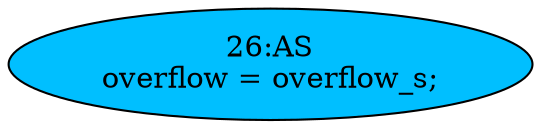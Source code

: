 strict digraph "" {
	node [label="\N"];
	"26:AS"	[ast="<pyverilog.vparser.ast.Assign object at 0x7f0f95bf4d10>",
		def_var="['overflow']",
		fillcolor=deepskyblue,
		label="26:AS
overflow = overflow_s;",
		statements="[]",
		style=filled,
		typ=Assign,
		use_var="['overflow_s']"];
}
